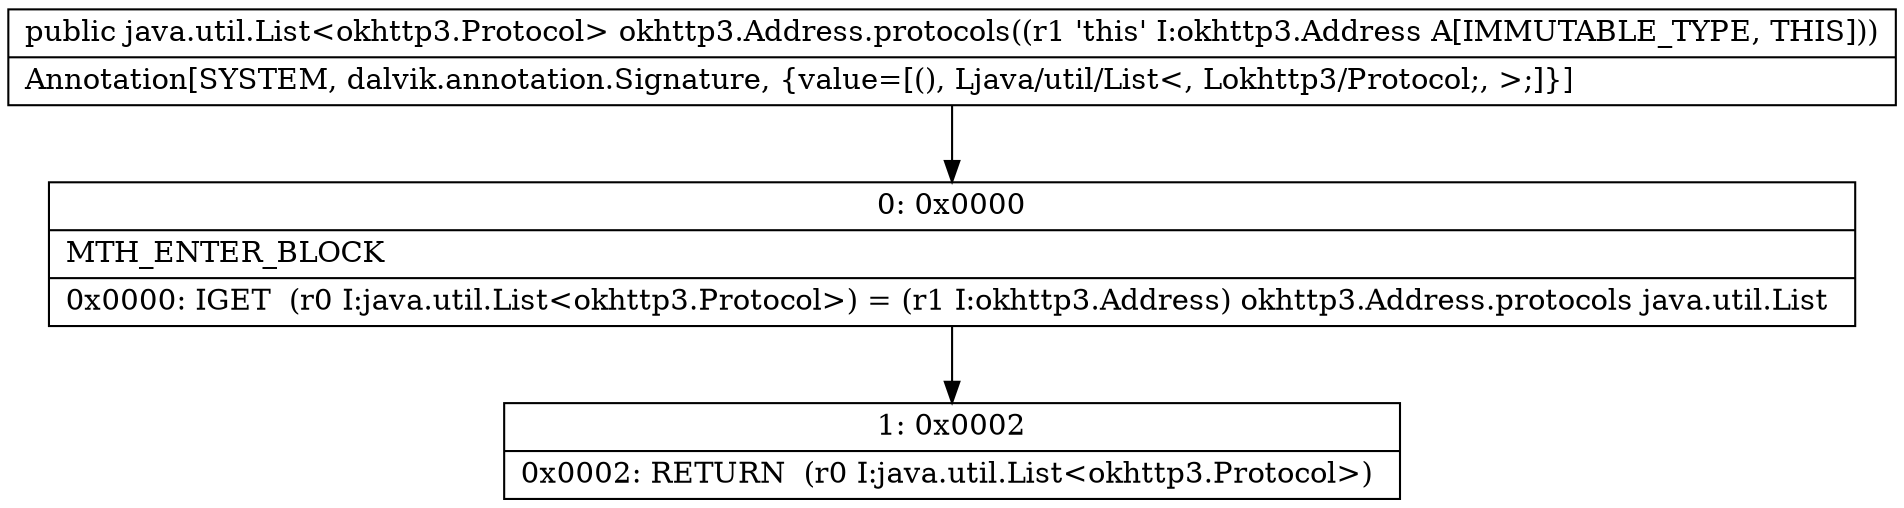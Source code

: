 digraph "CFG forokhttp3.Address.protocols()Ljava\/util\/List;" {
Node_0 [shape=record,label="{0\:\ 0x0000|MTH_ENTER_BLOCK\l|0x0000: IGET  (r0 I:java.util.List\<okhttp3.Protocol\>) = (r1 I:okhttp3.Address) okhttp3.Address.protocols java.util.List \l}"];
Node_1 [shape=record,label="{1\:\ 0x0002|0x0002: RETURN  (r0 I:java.util.List\<okhttp3.Protocol\>) \l}"];
MethodNode[shape=record,label="{public java.util.List\<okhttp3.Protocol\> okhttp3.Address.protocols((r1 'this' I:okhttp3.Address A[IMMUTABLE_TYPE, THIS]))  | Annotation[SYSTEM, dalvik.annotation.Signature, \{value=[(), Ljava\/util\/List\<, Lokhttp3\/Protocol;, \>;]\}]\l}"];
MethodNode -> Node_0;
Node_0 -> Node_1;
}


